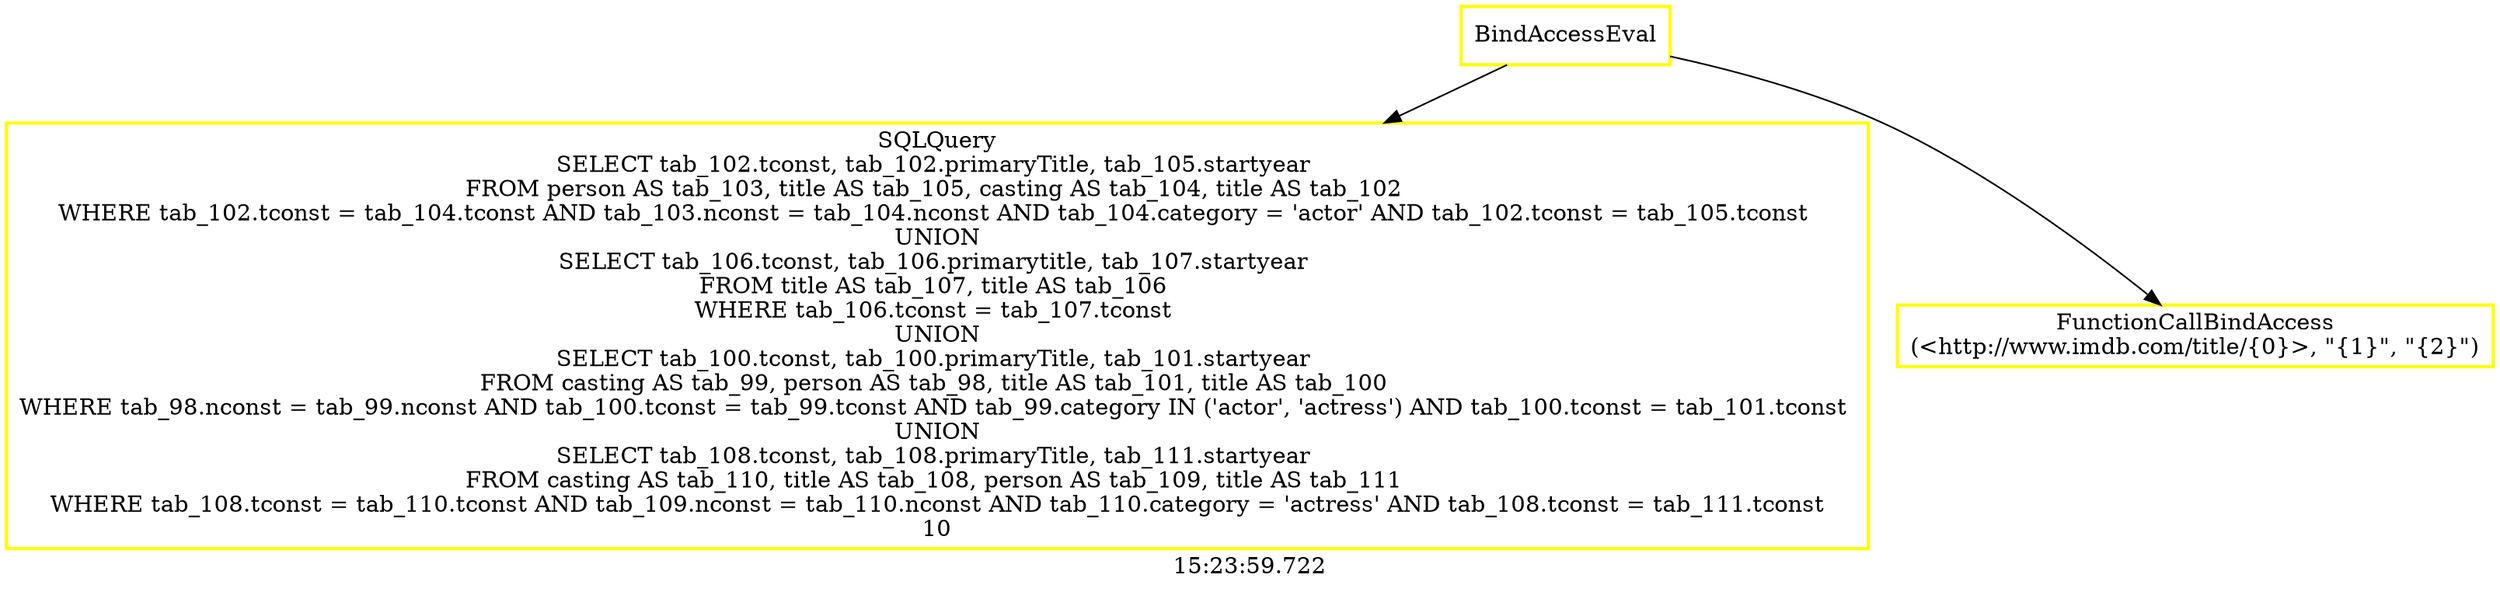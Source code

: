 digraph  g{ graph[label = "15:23:59.722"]
node [shape=rectangle, color=black, fontcolor=black, style=bold] edge [color=black] 0 [label="BindAccessEval", color = yellow] ; 
1 [label="SQLQuery
SELECT tab_102.tconst, tab_102.primaryTitle, tab_105.startyear 
FROM person AS tab_103, title AS tab_105, casting AS tab_104, title AS tab_102 
WHERE tab_102.tconst = tab_104.tconst AND tab_103.nconst = tab_104.nconst AND tab_104.category = 'actor' AND tab_102.tconst = tab_105.tconst 
UNION
SELECT tab_106.tconst, tab_106.primarytitle, tab_107.startyear 
FROM title AS tab_107, title AS tab_106 
WHERE tab_106.tconst = tab_107.tconst 
UNION
SELECT tab_100.tconst, tab_100.primaryTitle, tab_101.startyear 
FROM casting AS tab_99, person AS tab_98, title AS tab_101, title AS tab_100 
WHERE tab_98.nconst = tab_99.nconst AND tab_100.tconst = tab_99.tconst AND tab_99.category IN ('actor', 'actress') AND tab_100.tconst = tab_101.tconst 
UNION
SELECT tab_108.tconst, tab_108.primaryTitle, tab_111.startyear 
FROM casting AS tab_110, title AS tab_108, person AS tab_109, title AS tab_111 
WHERE tab_108.tconst = tab_110.tconst AND tab_109.nconst = tab_110.nconst AND tab_110.category = 'actress' AND tab_108.tconst = tab_111.tconst
10", color = yellow] ; 
0 -> 1 ; 
2 [label="FunctionCallBindAccess
(<http://www.imdb.com/title/{0}>, \"{1}\", \"{2}\")", color = yellow] ; 
0 -> 2 ; 
}

